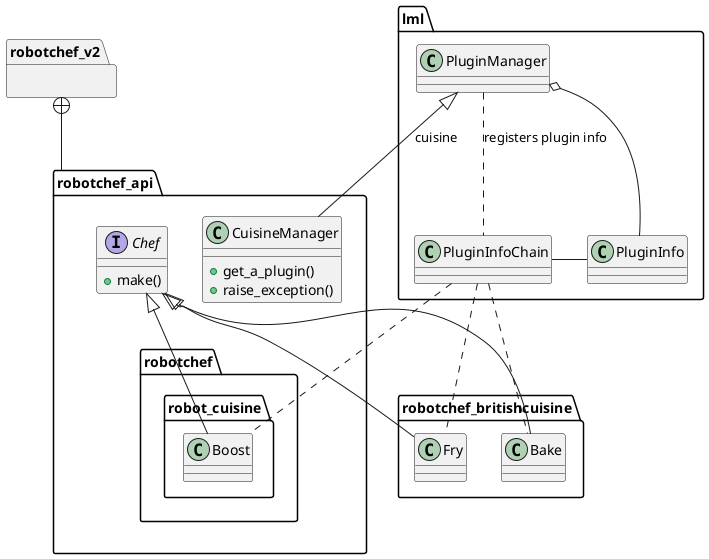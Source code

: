 @startuml


package lml {
  PluginManager .. PluginInfoChain : registers plugin info
  PluginManager o-- PluginInfo
  PluginInfoChain -right- PluginInfo
}

package robotchef_api {
  class CuisineManager {
  + get_a_plugin()
  + raise_exception()
  }
  interface Chef {
  + make()
  }
  PluginManager <|--  CuisineManager : cuisine
  package robotchef.robot_cuisine {
    Chef <|-- Boost
    PluginInfoChain .. Boost
  }
}

package robotchef_britishcuisine {
  Chef <|-- Fry
  Chef <|-- Bake
  PluginInfoChain .. Fry
  PluginInfoChain .. Bake
}

package robotchef_v2 {
}

robotchef_v2 +-- robotchef_api

@enduml